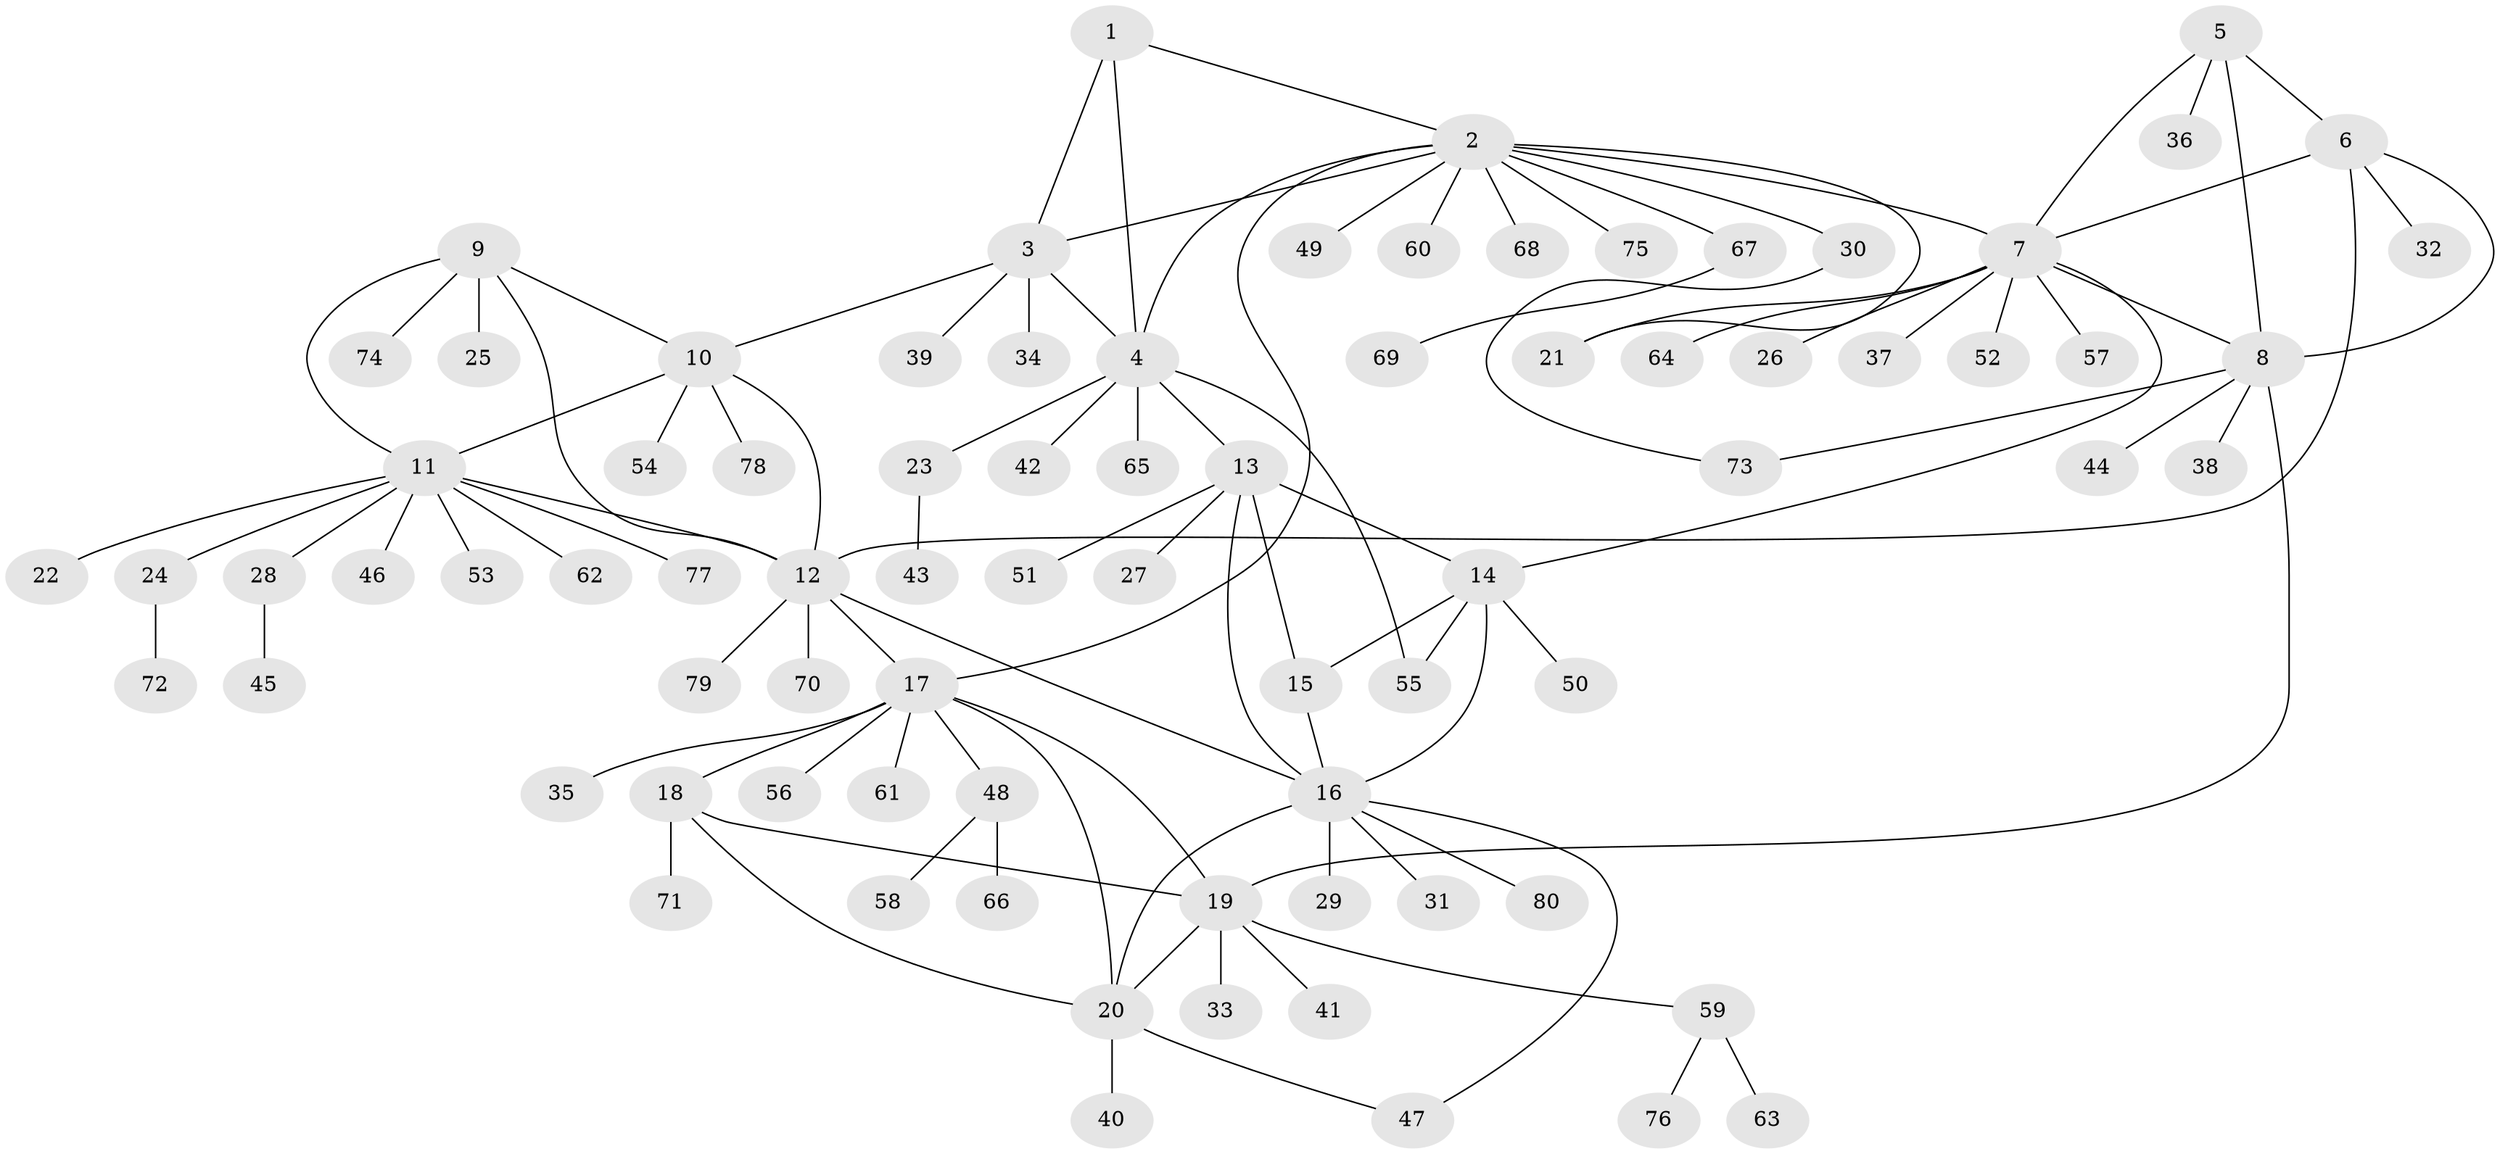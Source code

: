 // coarse degree distribution, {11: 0.03333333333333333, 8: 0.03333333333333333, 15: 0.03333333333333333, 3: 0.03333333333333333, 2: 0.03333333333333333, 1: 0.8333333333333334}
// Generated by graph-tools (version 1.1) at 2025/19/03/04/25 18:19:40]
// undirected, 80 vertices, 104 edges
graph export_dot {
graph [start="1"]
  node [color=gray90,style=filled];
  1;
  2;
  3;
  4;
  5;
  6;
  7;
  8;
  9;
  10;
  11;
  12;
  13;
  14;
  15;
  16;
  17;
  18;
  19;
  20;
  21;
  22;
  23;
  24;
  25;
  26;
  27;
  28;
  29;
  30;
  31;
  32;
  33;
  34;
  35;
  36;
  37;
  38;
  39;
  40;
  41;
  42;
  43;
  44;
  45;
  46;
  47;
  48;
  49;
  50;
  51;
  52;
  53;
  54;
  55;
  56;
  57;
  58;
  59;
  60;
  61;
  62;
  63;
  64;
  65;
  66;
  67;
  68;
  69;
  70;
  71;
  72;
  73;
  74;
  75;
  76;
  77;
  78;
  79;
  80;
  1 -- 2;
  1 -- 3;
  1 -- 4;
  2 -- 3;
  2 -- 4;
  2 -- 7;
  2 -- 17;
  2 -- 21;
  2 -- 30;
  2 -- 49;
  2 -- 60;
  2 -- 67;
  2 -- 68;
  2 -- 75;
  3 -- 4;
  3 -- 10;
  3 -- 34;
  3 -- 39;
  4 -- 13;
  4 -- 23;
  4 -- 42;
  4 -- 55;
  4 -- 65;
  5 -- 6;
  5 -- 7;
  5 -- 8;
  5 -- 36;
  6 -- 7;
  6 -- 8;
  6 -- 12;
  6 -- 32;
  7 -- 8;
  7 -- 14;
  7 -- 21;
  7 -- 26;
  7 -- 37;
  7 -- 52;
  7 -- 57;
  7 -- 64;
  8 -- 19;
  8 -- 38;
  8 -- 44;
  8 -- 73;
  9 -- 10;
  9 -- 11;
  9 -- 12;
  9 -- 25;
  9 -- 74;
  10 -- 11;
  10 -- 12;
  10 -- 54;
  10 -- 78;
  11 -- 12;
  11 -- 22;
  11 -- 24;
  11 -- 28;
  11 -- 46;
  11 -- 53;
  11 -- 62;
  11 -- 77;
  12 -- 16;
  12 -- 17;
  12 -- 70;
  12 -- 79;
  13 -- 14;
  13 -- 15;
  13 -- 16;
  13 -- 27;
  13 -- 51;
  14 -- 15;
  14 -- 16;
  14 -- 50;
  14 -- 55;
  15 -- 16;
  16 -- 20;
  16 -- 29;
  16 -- 31;
  16 -- 47;
  16 -- 80;
  17 -- 18;
  17 -- 19;
  17 -- 20;
  17 -- 35;
  17 -- 48;
  17 -- 56;
  17 -- 61;
  18 -- 19;
  18 -- 20;
  18 -- 71;
  19 -- 20;
  19 -- 33;
  19 -- 41;
  19 -- 59;
  20 -- 40;
  20 -- 47;
  23 -- 43;
  24 -- 72;
  28 -- 45;
  30 -- 73;
  48 -- 58;
  48 -- 66;
  59 -- 63;
  59 -- 76;
  67 -- 69;
}
